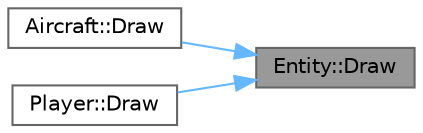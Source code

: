 digraph "Entity::Draw"
{
 // LATEX_PDF_SIZE
  bgcolor="transparent";
  edge [fontname=Helvetica,fontsize=10,labelfontname=Helvetica,labelfontsize=10];
  node [fontname=Helvetica,fontsize=10,shape=box,height=0.2,width=0.4];
  rankdir="RL";
  Node1 [label="Entity::Draw",height=0.2,width=0.4,color="gray40", fillcolor="grey60", style="filled", fontcolor="black",tooltip=" "];
  Node1 -> Node2 [dir="back",color="steelblue1",style="solid"];
  Node2 [label="Aircraft::Draw",height=0.2,width=0.4,color="grey40", fillcolor="white", style="filled",URL="$class_aircraft.html#a9ac5b18ff8fb21a428b43a1e5186da3f",tooltip=" "];
  Node1 -> Node3 [dir="back",color="steelblue1",style="solid"];
  Node3 [label="Player::Draw",height=0.2,width=0.4,color="grey40", fillcolor="white", style="filled",URL="$class_player.html#a25fd192b51bbbfbb198531dccb6e33c1",tooltip=" "];
}
